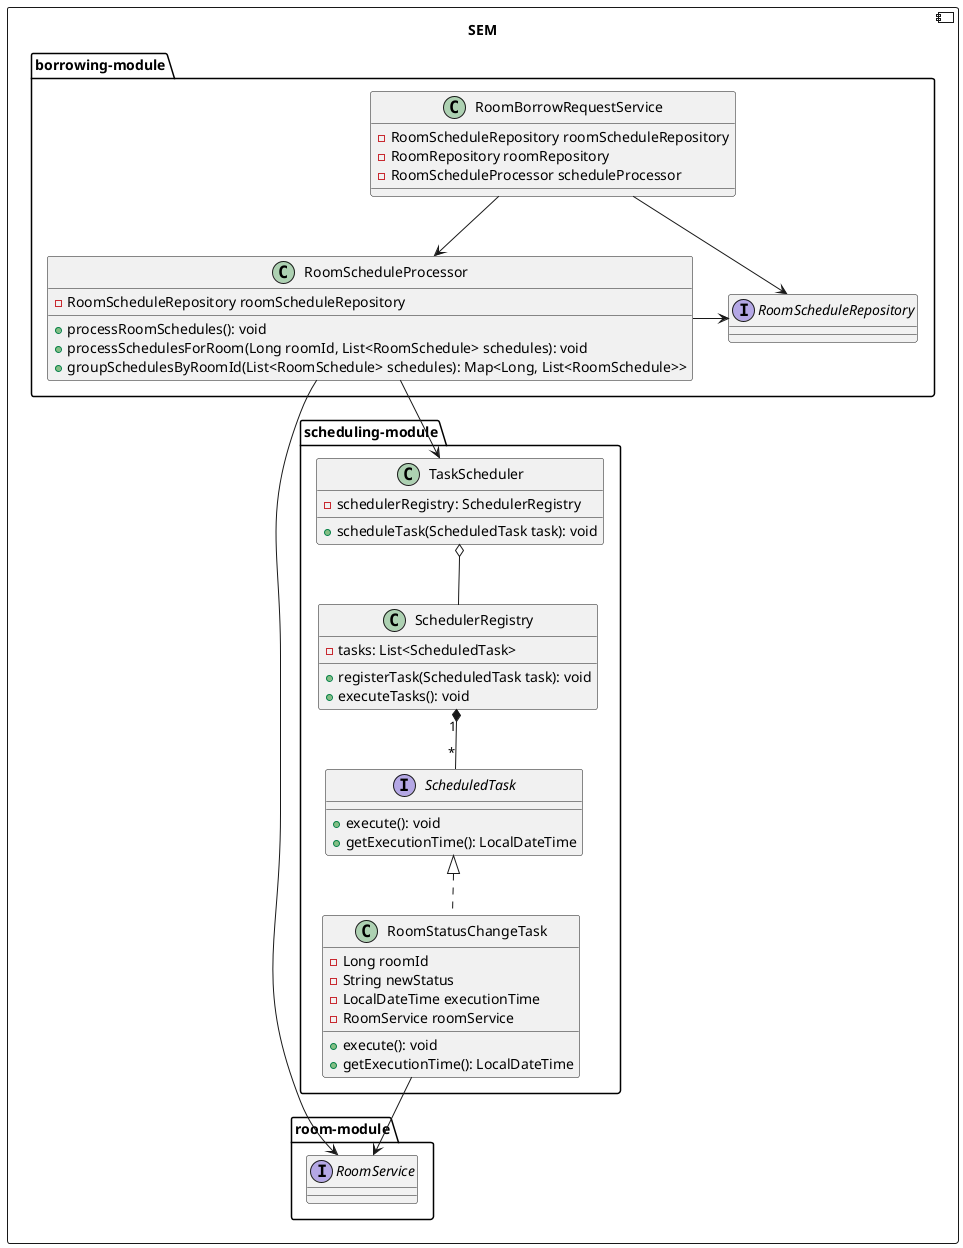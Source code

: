 @startuml
component SEM {

package room-module {
interface RoomService {}
}

package borrowing-module {
interface RoomScheduleRepository {}

class RoomBorrowRequestService {
    - RoomScheduleRepository roomScheduleRepository
    - RoomRepository roomRepository
    - RoomScheduleProcessor scheduleProcessor
}

class RoomScheduleProcessor {
    - RoomScheduleRepository roomScheduleRepository
    + processRoomSchedules(): void
    + processSchedulesForRoom(Long roomId, List<RoomSchedule> schedules): void
    + groupSchedulesByRoomId(List<RoomSchedule> schedules): Map<Long, List<RoomSchedule>>
}

RoomBorrowRequestService -> RoomScheduleRepository
RoomScheduleProcessor -> RoomScheduleRepository
}
'package notification-module {}
package scheduling-module {
    class TaskScheduler {
        - schedulerRegistry: SchedulerRegistry
        + scheduleTask(ScheduledTask task): void
    }
    interface ScheduledTask {
        + execute(): void
        + getExecutionTime(): LocalDateTime
    }
    class SchedulerRegistry {
        - tasks: List<ScheduledTask>
        + registerTask(ScheduledTask task): void
        + executeTasks(): void
    }

    class RoomStatusChangeTask implements ScheduledTask {
        - Long roomId
        - String newStatus
        - LocalDateTime executionTime
        - RoomService roomService
        + execute(): void
        + getExecutionTime(): LocalDateTime
        }

    TaskScheduler o-- SchedulerRegistry
    SchedulerRegistry "1" *-- "*" ScheduledTask
}

RoomBorrowRequestService --> RoomScheduleProcessor
RoomScheduleProcessor --> TaskScheduler
RoomScheduleProcessor --> RoomService
RoomStatusChangeTask --> RoomService
}
@enduml

@startuml
package scheduling-module {
    interface ScheduledTask {
        + execute(): void
        + getExecutionTime(): LocalDateTime
    }

    class TaskScheduler <<spring>> {
        - ThreadPoolTaskScheduler threadPoolTaskScheduler
        + schedule(Runnable task, Instant executionTime): void
        + scheduleAtFixedRate(Runnable task, Instant startTime, long period): void
    }

    abstract class AbstractTask implements ScheduledTask {
        + execute(): void
        + getExecutionTime(): LocalDateTime
    }

    class RoomStatusChangeTask extends AbstractTask {
        - Long roomId
        - String newStatus
        - RoomService roomService
        + execute(): void
        + getExecutionTime(): LocalDateTime
    }

    class NotificationTask extends AbstractTask {
        - String message
        - String recipientEmail
        - NotificationService notificationService
        + execute(): void
        + getExecutionTime(): LocalDateTime
    }
}

package room-module {
    class RoomService {
        + changeRoomStatus(RoomStatus status, Long roomId): void
    }
}

package notification-module {
    class NotificationService {
        + sendNotification(String recipientEmail, String message): void
    }
}

package borrowing-module {
    class RoomScheduleProcessor {
        - RoomScheduleRepository roomScheduleRepository
        - TaskScheduler taskScheduler
        - RoomService roomService
        + processSchedule(RoomSchedule schedule): void
        + processAllSchedules(List<RoomSchedule> schedules): void
    }

    class RoomBorrowRequestService {
        - RoomScheduleProcessor roomScheduleProcessor
        + processRequest(RoomBorrowRequestDTO requestDto): void
    }

    interface RoomScheduleRepository {
        + findSchedulesBetween(LocalDateTime start, LocalDateTime end): List<RoomSchedule>
    }
}

RoomScheduleProcessor --> TaskScheduler
RoomScheduleProcessor --> RoomService
RoomScheduleProcessor --> RoomScheduleRepository
RoomBorrowRequestService --> RoomScheduleProcessor
RoomStatusChangeTask --> RoomService
NotificationTask --> NotificationService
@enduml
